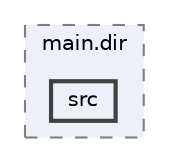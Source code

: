 digraph "build/CMakeFiles/main.dir/src"
{
 // LATEX_PDF_SIZE
  bgcolor="transparent";
  edge [fontname=Helvetica,fontsize=10,labelfontname=Helvetica,labelfontsize=10];
  node [fontname=Helvetica,fontsize=10,shape=box,height=0.2,width=0.4];
  compound=true
  subgraph clusterdir_58f03a61d600c30e61c7a79d21688456 {
    graph [ bgcolor="#edf0f7", pencolor="grey50", label="main.dir", fontname=Helvetica,fontsize=10 style="filled,dashed", URL="dir_58f03a61d600c30e61c7a79d21688456.html",tooltip=""]
  dir_155f758263c733a3dfa4f8f37d16bd82 [label="src", fillcolor="#edf0f7", color="grey25", style="filled,bold", URL="dir_155f758263c733a3dfa4f8f37d16bd82.html",tooltip=""];
  }
}
